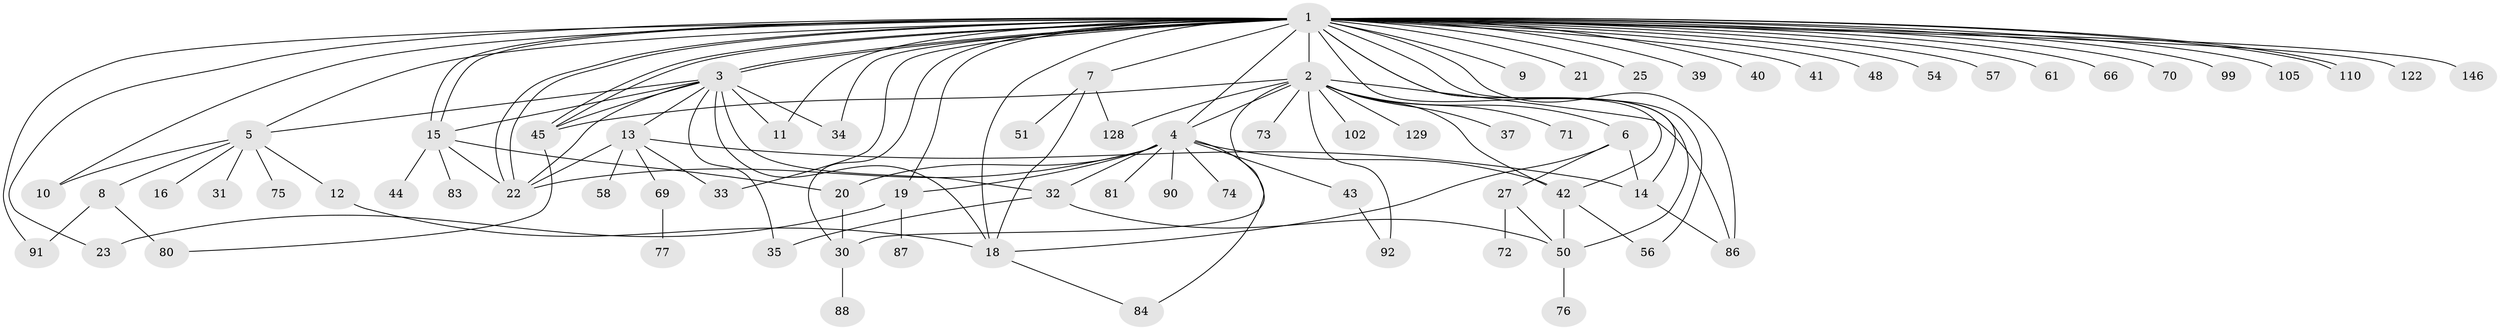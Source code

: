 // original degree distribution, {47: 0.006756756756756757, 15: 0.006756756756756757, 14: 0.006756756756756757, 8: 0.02027027027027027, 5: 0.0472972972972973, 4: 0.08783783783783784, 1: 0.4527027027027027, 3: 0.11486486486486487, 2: 0.23648648648648649, 6: 0.013513513513513514, 7: 0.006756756756756757}
// Generated by graph-tools (version 1.1) at 2025/14/03/09/25 04:14:40]
// undirected, 74 vertices, 117 edges
graph export_dot {
graph [start="1"]
  node [color=gray90,style=filled];
  1;
  2;
  3 [super="+49+94+109+144+29"];
  4 [super="+38+79"];
  5;
  6 [super="+100"];
  7;
  8 [super="+114"];
  9;
  10 [super="+97+78"];
  11;
  12 [super="+107"];
  13 [super="+65"];
  14 [super="+60"];
  15 [super="+148+108+17+63+28"];
  16;
  18 [super="+36+120"];
  19 [super="+24"];
  20 [super="+136+26"];
  21;
  22 [super="+52"];
  23 [super="+123"];
  25 [super="+68"];
  27 [super="+47+96"];
  30 [super="+116+131"];
  31;
  32 [super="+85"];
  33 [super="+53"];
  34 [super="+98"];
  35 [super="+55"];
  37;
  39;
  40;
  41;
  42 [super="+82+67+62"];
  43;
  44 [super="+113+141"];
  45 [super="+46"];
  48;
  50 [super="+59"];
  51;
  54;
  56;
  57;
  58;
  61 [super="+132"];
  66 [super="+124"];
  69;
  70 [super="+147"];
  71;
  72;
  73;
  74;
  75;
  76;
  77;
  80;
  81;
  83;
  84;
  86;
  87;
  88;
  90;
  91 [super="+95"];
  92 [super="+101"];
  99;
  102;
  105;
  110 [super="+135"];
  122;
  128;
  129;
  146;
  1 -- 2;
  1 -- 3 [weight=3];
  1 -- 3;
  1 -- 4 [weight=2];
  1 -- 5;
  1 -- 7;
  1 -- 9;
  1 -- 10;
  1 -- 11;
  1 -- 14;
  1 -- 15;
  1 -- 15;
  1 -- 18;
  1 -- 21;
  1 -- 22;
  1 -- 22;
  1 -- 23;
  1 -- 25;
  1 -- 30;
  1 -- 33;
  1 -- 34;
  1 -- 39;
  1 -- 40;
  1 -- 41;
  1 -- 45;
  1 -- 45;
  1 -- 48;
  1 -- 54;
  1 -- 56;
  1 -- 57;
  1 -- 61;
  1 -- 66;
  1 -- 70;
  1 -- 86;
  1 -- 99;
  1 -- 105;
  1 -- 110;
  1 -- 110;
  1 -- 122;
  1 -- 146;
  1 -- 42;
  1 -- 50;
  1 -- 19;
  1 -- 91;
  2 -- 4;
  2 -- 6;
  2 -- 30;
  2 -- 37;
  2 -- 42 [weight=2];
  2 -- 71;
  2 -- 73;
  2 -- 86;
  2 -- 102;
  2 -- 128;
  2 -- 129;
  2 -- 92;
  2 -- 45;
  3 -- 5;
  3 -- 11;
  3 -- 13 [weight=2];
  3 -- 32 [weight=2];
  3 -- 35;
  3 -- 18;
  3 -- 45;
  3 -- 34;
  3 -- 22;
  3 -- 15;
  4 -- 19;
  4 -- 20;
  4 -- 74;
  4 -- 42;
  4 -- 43;
  4 -- 81;
  4 -- 84;
  4 -- 22;
  4 -- 90;
  4 -- 32;
  5 -- 8;
  5 -- 12;
  5 -- 16;
  5 -- 31;
  5 -- 75;
  5 -- 10;
  6 -- 27;
  6 -- 18;
  6 -- 14;
  7 -- 51;
  7 -- 128;
  7 -- 18;
  8 -- 80;
  8 -- 91;
  12 -- 18;
  13 -- 58;
  13 -- 69;
  13 -- 33;
  13 -- 22;
  13 -- 14;
  14 -- 86;
  15 -- 44;
  15 -- 20;
  15 -- 22;
  15 -- 83;
  18 -- 84;
  19 -- 87;
  19 -- 23;
  20 -- 30;
  27 -- 72;
  27 -- 50;
  30 -- 88;
  32 -- 35;
  32 -- 50;
  42 -- 50;
  42 -- 56;
  43 -- 92;
  45 -- 80;
  50 -- 76;
  69 -- 77;
}
